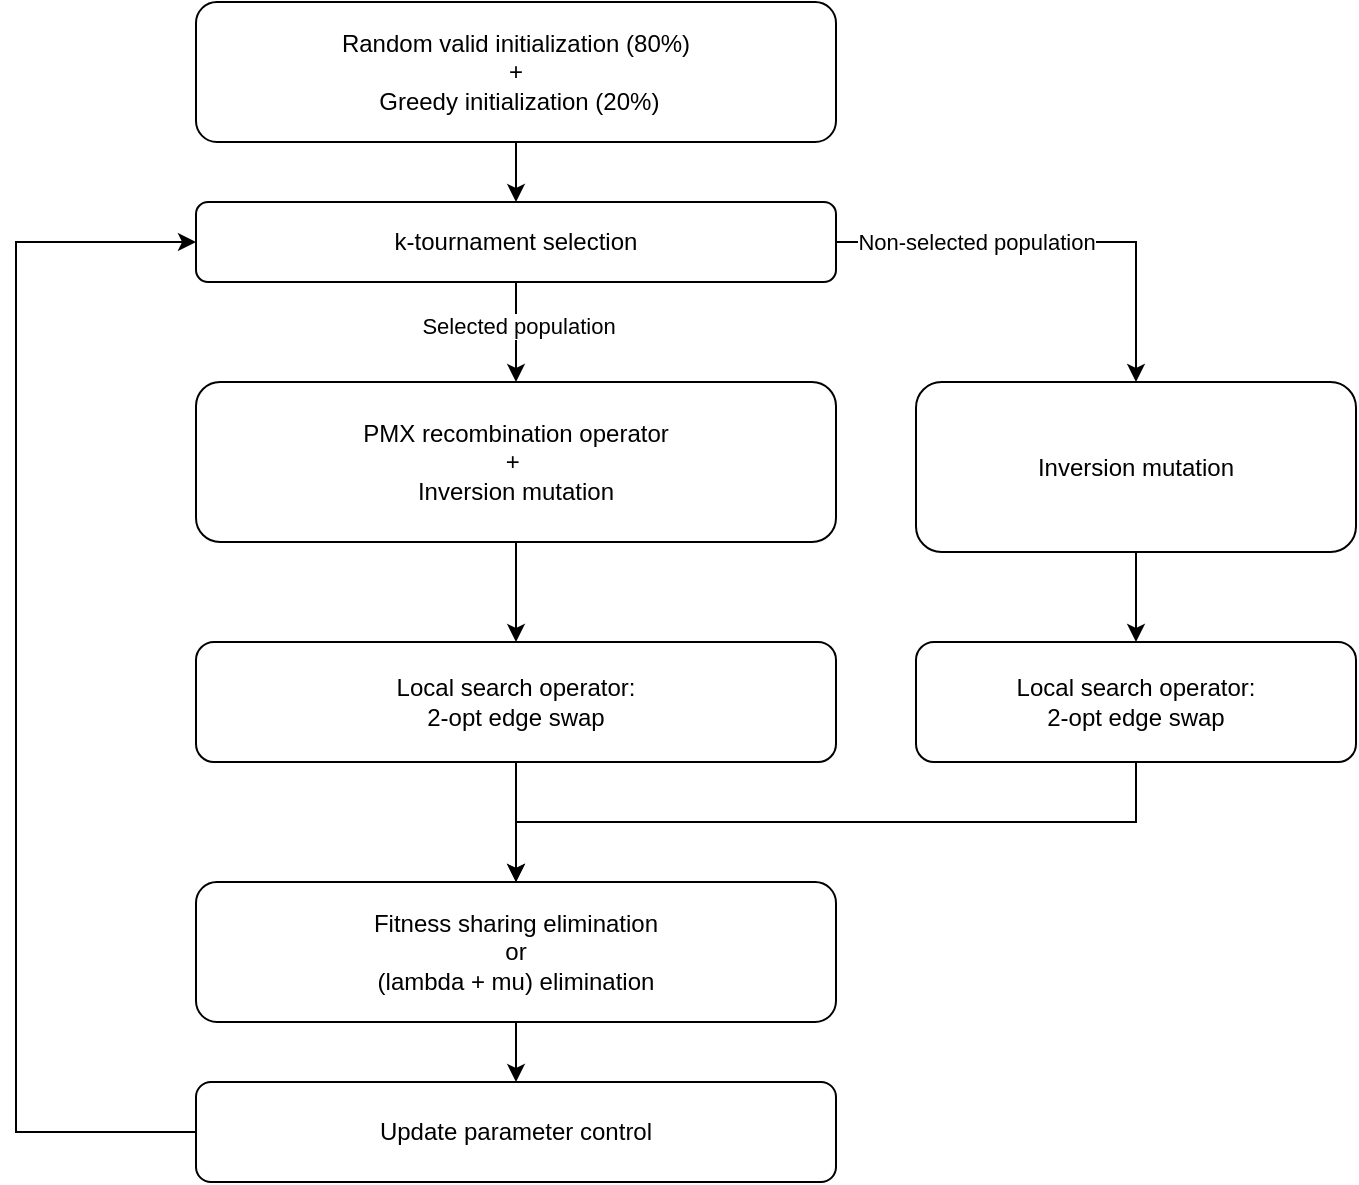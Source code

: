 <mxfile version="22.1.11" type="device">
  <diagram name="Page-1" id="8zFKbIF-x4W76hDdfeIt">
    <mxGraphModel dx="834" dy="2863" grid="1" gridSize="10" guides="1" tooltips="1" connect="1" arrows="1" fold="1" page="1" pageScale="1" pageWidth="827" pageHeight="1169" math="0" shadow="0">
      <root>
        <mxCell id="0" />
        <mxCell id="1" parent="0" />
        <mxCell id="s6gPexedd3UbNPSYN4ua-13" style="edgeStyle=orthogonalEdgeStyle;rounded=0;orthogonalLoop=1;jettySize=auto;html=1;entryX=0.5;entryY=0;entryDx=0;entryDy=0;" edge="1" parent="1" target="6hrUjLOy1iN7DgCjd3hs-11">
          <mxGeometry relative="1" as="geometry">
            <mxPoint x="440" y="400" as="sourcePoint" />
          </mxGeometry>
        </mxCell>
        <mxCell id="s6gPexedd3UbNPSYN4ua-11" style="edgeStyle=orthogonalEdgeStyle;rounded=0;orthogonalLoop=1;jettySize=auto;html=1;" edge="1" parent="1" source="6hrUjLOy1iN7DgCjd3hs-8" target="6hrUjLOy1iN7DgCjd3hs-10">
          <mxGeometry relative="1" as="geometry" />
        </mxCell>
        <mxCell id="6hrUjLOy1iN7DgCjd3hs-8" value="PMX recombination operator&lt;br&gt;+&amp;nbsp;&lt;br&gt;Inversion mutation" style="rounded=1;whiteSpace=wrap;html=1;" parent="1" vertex="1">
          <mxGeometry x="280" y="140" width="320" height="80" as="geometry" />
        </mxCell>
        <mxCell id="s6gPexedd3UbNPSYN4ua-15" style="edgeStyle=orthogonalEdgeStyle;rounded=0;orthogonalLoop=1;jettySize=auto;html=1;" edge="1" parent="1" source="6hrUjLOy1iN7DgCjd3hs-9" target="s6gPexedd3UbNPSYN4ua-10">
          <mxGeometry relative="1" as="geometry" />
        </mxCell>
        <mxCell id="6hrUjLOy1iN7DgCjd3hs-9" value="Inversion mutation&lt;br&gt;" style="rounded=1;whiteSpace=wrap;html=1;" parent="1" vertex="1">
          <mxGeometry x="640" y="140" width="220" height="85" as="geometry" />
        </mxCell>
        <mxCell id="s6gPexedd3UbNPSYN4ua-12" style="edgeStyle=orthogonalEdgeStyle;rounded=0;orthogonalLoop=1;jettySize=auto;html=1;entryX=0.5;entryY=0;entryDx=0;entryDy=0;" edge="1" parent="1" source="6hrUjLOy1iN7DgCjd3hs-10" target="6hrUjLOy1iN7DgCjd3hs-11">
          <mxGeometry relative="1" as="geometry">
            <mxPoint x="440" y="370" as="targetPoint" />
          </mxGeometry>
        </mxCell>
        <mxCell id="6hrUjLOy1iN7DgCjd3hs-10" value="Local search operator:&lt;br&gt;2-opt edge swap" style="rounded=1;whiteSpace=wrap;html=1;" parent="1" vertex="1">
          <mxGeometry x="280" y="270" width="320" height="60" as="geometry" />
        </mxCell>
        <mxCell id="s6gPexedd3UbNPSYN4ua-7" style="edgeStyle=orthogonalEdgeStyle;rounded=0;orthogonalLoop=1;jettySize=auto;html=1;" edge="1" parent="1" source="6hrUjLOy1iN7DgCjd3hs-11" target="s6gPexedd3UbNPSYN4ua-3">
          <mxGeometry relative="1" as="geometry" />
        </mxCell>
        <mxCell id="6hrUjLOy1iN7DgCjd3hs-11" value="Fitness sharing elimination&lt;br&gt;or&lt;br&gt;(lambda + mu) elimination" style="rounded=1;whiteSpace=wrap;html=1;" parent="1" vertex="1">
          <mxGeometry x="280" y="390" width="320" height="70" as="geometry" />
        </mxCell>
        <mxCell id="s6gPexedd3UbNPSYN4ua-4" style="edgeStyle=orthogonalEdgeStyle;rounded=0;orthogonalLoop=1;jettySize=auto;html=1;entryX=0.5;entryY=0;entryDx=0;entryDy=0;" edge="1" parent="1" source="s6gPexedd3UbNPSYN4ua-1" target="s6gPexedd3UbNPSYN4ua-2">
          <mxGeometry relative="1" as="geometry">
            <mxPoint x="440" y="10" as="targetPoint" />
          </mxGeometry>
        </mxCell>
        <mxCell id="s6gPexedd3UbNPSYN4ua-1" value="Random valid initialization (80%)&lt;br&gt;+&lt;br&gt;&amp;nbsp;Greedy initialization (20%)" style="rounded=1;whiteSpace=wrap;html=1;" vertex="1" parent="1">
          <mxGeometry x="280" y="-50" width="320" height="70" as="geometry" />
        </mxCell>
        <mxCell id="s6gPexedd3UbNPSYN4ua-16" style="edgeStyle=orthogonalEdgeStyle;rounded=0;orthogonalLoop=1;jettySize=auto;html=1;entryX=0.5;entryY=0;entryDx=0;entryDy=0;" edge="1" parent="1" source="s6gPexedd3UbNPSYN4ua-2" target="6hrUjLOy1iN7DgCjd3hs-9">
          <mxGeometry relative="1" as="geometry" />
        </mxCell>
        <mxCell id="s6gPexedd3UbNPSYN4ua-26" value="Non-selected population" style="edgeLabel;html=1;align=center;verticalAlign=middle;resizable=0;points=[];" vertex="1" connectable="0" parent="s6gPexedd3UbNPSYN4ua-16">
          <mxGeometry x="-0.473" y="-1" relative="1" as="geometry">
            <mxPoint x="12" y="-1" as="offset" />
          </mxGeometry>
        </mxCell>
        <mxCell id="s6gPexedd3UbNPSYN4ua-25" style="edgeStyle=orthogonalEdgeStyle;rounded=0;orthogonalLoop=1;jettySize=auto;html=1;entryX=0.5;entryY=0;entryDx=0;entryDy=0;" edge="1" parent="1" source="s6gPexedd3UbNPSYN4ua-2" target="6hrUjLOy1iN7DgCjd3hs-8">
          <mxGeometry relative="1" as="geometry" />
        </mxCell>
        <mxCell id="s6gPexedd3UbNPSYN4ua-27" value="Selected population" style="edgeLabel;html=1;align=center;verticalAlign=middle;resizable=0;points=[];" vertex="1" connectable="0" parent="s6gPexedd3UbNPSYN4ua-25">
          <mxGeometry x="-0.12" y="1" relative="1" as="geometry">
            <mxPoint as="offset" />
          </mxGeometry>
        </mxCell>
        <mxCell id="s6gPexedd3UbNPSYN4ua-2" value="k-tournament selection" style="rounded=1;whiteSpace=wrap;html=1;" vertex="1" parent="1">
          <mxGeometry x="280" y="50" width="320" height="40" as="geometry" />
        </mxCell>
        <mxCell id="s6gPexedd3UbNPSYN4ua-17" style="edgeStyle=orthogonalEdgeStyle;rounded=0;orthogonalLoop=1;jettySize=auto;html=1;" edge="1" parent="1" source="s6gPexedd3UbNPSYN4ua-3">
          <mxGeometry relative="1" as="geometry">
            <mxPoint x="280" y="70" as="targetPoint" />
            <Array as="points">
              <mxPoint x="190" y="515" />
              <mxPoint x="190" y="70" />
            </Array>
          </mxGeometry>
        </mxCell>
        <mxCell id="s6gPexedd3UbNPSYN4ua-3" value="Update parameter control" style="rounded=1;whiteSpace=wrap;html=1;" vertex="1" parent="1">
          <mxGeometry x="280" y="490" width="320" height="50" as="geometry" />
        </mxCell>
        <mxCell id="s6gPexedd3UbNPSYN4ua-14" style="edgeStyle=orthogonalEdgeStyle;rounded=0;orthogonalLoop=1;jettySize=auto;html=1;entryX=0.5;entryY=0;entryDx=0;entryDy=0;" edge="1" parent="1" source="s6gPexedd3UbNPSYN4ua-10" target="6hrUjLOy1iN7DgCjd3hs-11">
          <mxGeometry relative="1" as="geometry">
            <Array as="points">
              <mxPoint x="750" y="360" />
              <mxPoint x="440" y="360" />
            </Array>
          </mxGeometry>
        </mxCell>
        <mxCell id="s6gPexedd3UbNPSYN4ua-10" value="Local search operator:&lt;br&gt;2-opt edge swap" style="rounded=1;whiteSpace=wrap;html=1;" vertex="1" parent="1">
          <mxGeometry x="640" y="270" width="220" height="60" as="geometry" />
        </mxCell>
      </root>
    </mxGraphModel>
  </diagram>
</mxfile>
